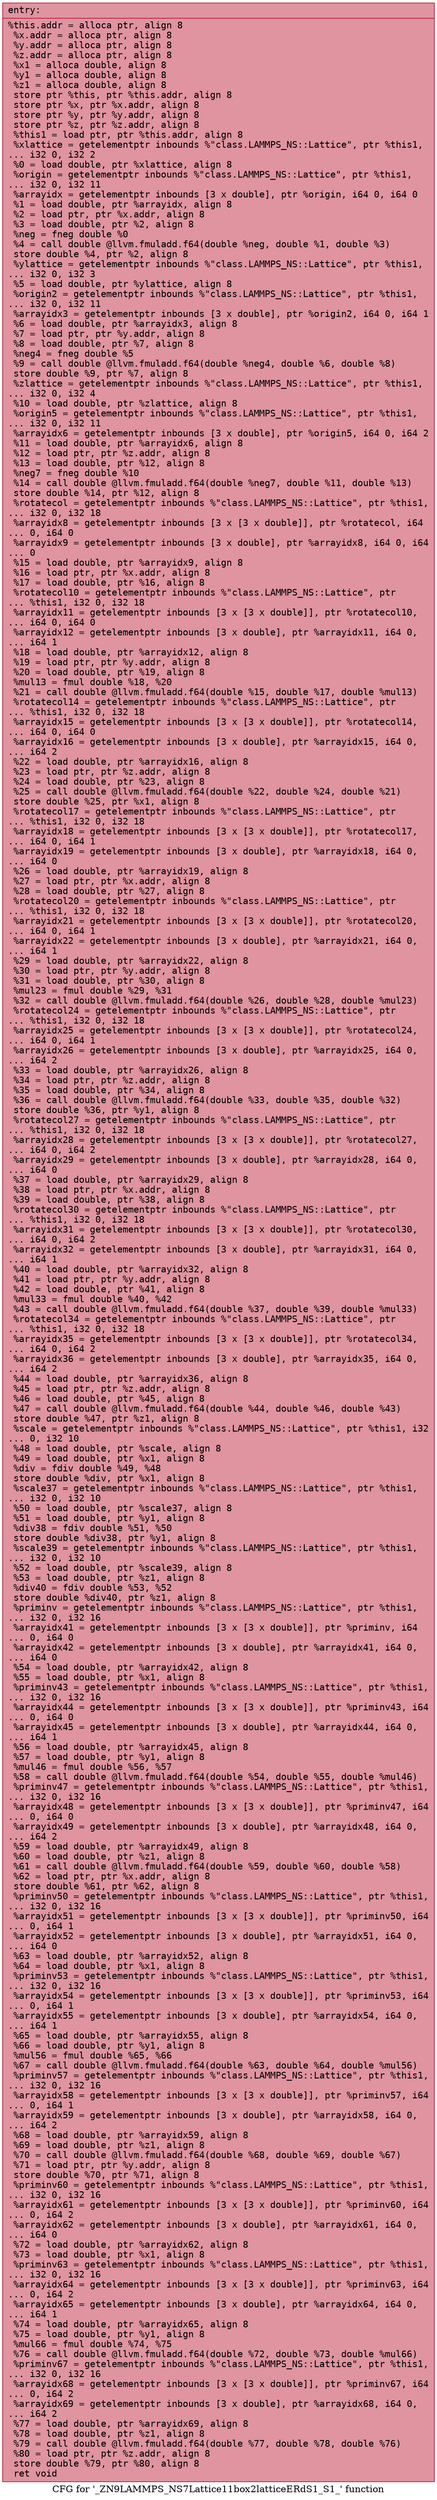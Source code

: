 digraph "CFG for '_ZN9LAMMPS_NS7Lattice11box2latticeERdS1_S1_' function" {
	label="CFG for '_ZN9LAMMPS_NS7Lattice11box2latticeERdS1_S1_' function";

	Node0x5642ff8d8cf0 [shape=record,color="#b70d28ff", style=filled, fillcolor="#b70d2870" fontname="Courier",label="{entry:\l|  %this.addr = alloca ptr, align 8\l  %x.addr = alloca ptr, align 8\l  %y.addr = alloca ptr, align 8\l  %z.addr = alloca ptr, align 8\l  %x1 = alloca double, align 8\l  %y1 = alloca double, align 8\l  %z1 = alloca double, align 8\l  store ptr %this, ptr %this.addr, align 8\l  store ptr %x, ptr %x.addr, align 8\l  store ptr %y, ptr %y.addr, align 8\l  store ptr %z, ptr %z.addr, align 8\l  %this1 = load ptr, ptr %this.addr, align 8\l  %xlattice = getelementptr inbounds %\"class.LAMMPS_NS::Lattice\", ptr %this1,\l... i32 0, i32 2\l  %0 = load double, ptr %xlattice, align 8\l  %origin = getelementptr inbounds %\"class.LAMMPS_NS::Lattice\", ptr %this1,\l... i32 0, i32 11\l  %arrayidx = getelementptr inbounds [3 x double], ptr %origin, i64 0, i64 0\l  %1 = load double, ptr %arrayidx, align 8\l  %2 = load ptr, ptr %x.addr, align 8\l  %3 = load double, ptr %2, align 8\l  %neg = fneg double %0\l  %4 = call double @llvm.fmuladd.f64(double %neg, double %1, double %3)\l  store double %4, ptr %2, align 8\l  %ylattice = getelementptr inbounds %\"class.LAMMPS_NS::Lattice\", ptr %this1,\l... i32 0, i32 3\l  %5 = load double, ptr %ylattice, align 8\l  %origin2 = getelementptr inbounds %\"class.LAMMPS_NS::Lattice\", ptr %this1,\l... i32 0, i32 11\l  %arrayidx3 = getelementptr inbounds [3 x double], ptr %origin2, i64 0, i64 1\l  %6 = load double, ptr %arrayidx3, align 8\l  %7 = load ptr, ptr %y.addr, align 8\l  %8 = load double, ptr %7, align 8\l  %neg4 = fneg double %5\l  %9 = call double @llvm.fmuladd.f64(double %neg4, double %6, double %8)\l  store double %9, ptr %7, align 8\l  %zlattice = getelementptr inbounds %\"class.LAMMPS_NS::Lattice\", ptr %this1,\l... i32 0, i32 4\l  %10 = load double, ptr %zlattice, align 8\l  %origin5 = getelementptr inbounds %\"class.LAMMPS_NS::Lattice\", ptr %this1,\l... i32 0, i32 11\l  %arrayidx6 = getelementptr inbounds [3 x double], ptr %origin5, i64 0, i64 2\l  %11 = load double, ptr %arrayidx6, align 8\l  %12 = load ptr, ptr %z.addr, align 8\l  %13 = load double, ptr %12, align 8\l  %neg7 = fneg double %10\l  %14 = call double @llvm.fmuladd.f64(double %neg7, double %11, double %13)\l  store double %14, ptr %12, align 8\l  %rotatecol = getelementptr inbounds %\"class.LAMMPS_NS::Lattice\", ptr %this1,\l... i32 0, i32 18\l  %arrayidx8 = getelementptr inbounds [3 x [3 x double]], ptr %rotatecol, i64\l... 0, i64 0\l  %arrayidx9 = getelementptr inbounds [3 x double], ptr %arrayidx8, i64 0, i64\l... 0\l  %15 = load double, ptr %arrayidx9, align 8\l  %16 = load ptr, ptr %x.addr, align 8\l  %17 = load double, ptr %16, align 8\l  %rotatecol10 = getelementptr inbounds %\"class.LAMMPS_NS::Lattice\", ptr\l... %this1, i32 0, i32 18\l  %arrayidx11 = getelementptr inbounds [3 x [3 x double]], ptr %rotatecol10,\l... i64 0, i64 0\l  %arrayidx12 = getelementptr inbounds [3 x double], ptr %arrayidx11, i64 0,\l... i64 1\l  %18 = load double, ptr %arrayidx12, align 8\l  %19 = load ptr, ptr %y.addr, align 8\l  %20 = load double, ptr %19, align 8\l  %mul13 = fmul double %18, %20\l  %21 = call double @llvm.fmuladd.f64(double %15, double %17, double %mul13)\l  %rotatecol14 = getelementptr inbounds %\"class.LAMMPS_NS::Lattice\", ptr\l... %this1, i32 0, i32 18\l  %arrayidx15 = getelementptr inbounds [3 x [3 x double]], ptr %rotatecol14,\l... i64 0, i64 0\l  %arrayidx16 = getelementptr inbounds [3 x double], ptr %arrayidx15, i64 0,\l... i64 2\l  %22 = load double, ptr %arrayidx16, align 8\l  %23 = load ptr, ptr %z.addr, align 8\l  %24 = load double, ptr %23, align 8\l  %25 = call double @llvm.fmuladd.f64(double %22, double %24, double %21)\l  store double %25, ptr %x1, align 8\l  %rotatecol17 = getelementptr inbounds %\"class.LAMMPS_NS::Lattice\", ptr\l... %this1, i32 0, i32 18\l  %arrayidx18 = getelementptr inbounds [3 x [3 x double]], ptr %rotatecol17,\l... i64 0, i64 1\l  %arrayidx19 = getelementptr inbounds [3 x double], ptr %arrayidx18, i64 0,\l... i64 0\l  %26 = load double, ptr %arrayidx19, align 8\l  %27 = load ptr, ptr %x.addr, align 8\l  %28 = load double, ptr %27, align 8\l  %rotatecol20 = getelementptr inbounds %\"class.LAMMPS_NS::Lattice\", ptr\l... %this1, i32 0, i32 18\l  %arrayidx21 = getelementptr inbounds [3 x [3 x double]], ptr %rotatecol20,\l... i64 0, i64 1\l  %arrayidx22 = getelementptr inbounds [3 x double], ptr %arrayidx21, i64 0,\l... i64 1\l  %29 = load double, ptr %arrayidx22, align 8\l  %30 = load ptr, ptr %y.addr, align 8\l  %31 = load double, ptr %30, align 8\l  %mul23 = fmul double %29, %31\l  %32 = call double @llvm.fmuladd.f64(double %26, double %28, double %mul23)\l  %rotatecol24 = getelementptr inbounds %\"class.LAMMPS_NS::Lattice\", ptr\l... %this1, i32 0, i32 18\l  %arrayidx25 = getelementptr inbounds [3 x [3 x double]], ptr %rotatecol24,\l... i64 0, i64 1\l  %arrayidx26 = getelementptr inbounds [3 x double], ptr %arrayidx25, i64 0,\l... i64 2\l  %33 = load double, ptr %arrayidx26, align 8\l  %34 = load ptr, ptr %z.addr, align 8\l  %35 = load double, ptr %34, align 8\l  %36 = call double @llvm.fmuladd.f64(double %33, double %35, double %32)\l  store double %36, ptr %y1, align 8\l  %rotatecol27 = getelementptr inbounds %\"class.LAMMPS_NS::Lattice\", ptr\l... %this1, i32 0, i32 18\l  %arrayidx28 = getelementptr inbounds [3 x [3 x double]], ptr %rotatecol27,\l... i64 0, i64 2\l  %arrayidx29 = getelementptr inbounds [3 x double], ptr %arrayidx28, i64 0,\l... i64 0\l  %37 = load double, ptr %arrayidx29, align 8\l  %38 = load ptr, ptr %x.addr, align 8\l  %39 = load double, ptr %38, align 8\l  %rotatecol30 = getelementptr inbounds %\"class.LAMMPS_NS::Lattice\", ptr\l... %this1, i32 0, i32 18\l  %arrayidx31 = getelementptr inbounds [3 x [3 x double]], ptr %rotatecol30,\l... i64 0, i64 2\l  %arrayidx32 = getelementptr inbounds [3 x double], ptr %arrayidx31, i64 0,\l... i64 1\l  %40 = load double, ptr %arrayidx32, align 8\l  %41 = load ptr, ptr %y.addr, align 8\l  %42 = load double, ptr %41, align 8\l  %mul33 = fmul double %40, %42\l  %43 = call double @llvm.fmuladd.f64(double %37, double %39, double %mul33)\l  %rotatecol34 = getelementptr inbounds %\"class.LAMMPS_NS::Lattice\", ptr\l... %this1, i32 0, i32 18\l  %arrayidx35 = getelementptr inbounds [3 x [3 x double]], ptr %rotatecol34,\l... i64 0, i64 2\l  %arrayidx36 = getelementptr inbounds [3 x double], ptr %arrayidx35, i64 0,\l... i64 2\l  %44 = load double, ptr %arrayidx36, align 8\l  %45 = load ptr, ptr %z.addr, align 8\l  %46 = load double, ptr %45, align 8\l  %47 = call double @llvm.fmuladd.f64(double %44, double %46, double %43)\l  store double %47, ptr %z1, align 8\l  %scale = getelementptr inbounds %\"class.LAMMPS_NS::Lattice\", ptr %this1, i32\l... 0, i32 10\l  %48 = load double, ptr %scale, align 8\l  %49 = load double, ptr %x1, align 8\l  %div = fdiv double %49, %48\l  store double %div, ptr %x1, align 8\l  %scale37 = getelementptr inbounds %\"class.LAMMPS_NS::Lattice\", ptr %this1,\l... i32 0, i32 10\l  %50 = load double, ptr %scale37, align 8\l  %51 = load double, ptr %y1, align 8\l  %div38 = fdiv double %51, %50\l  store double %div38, ptr %y1, align 8\l  %scale39 = getelementptr inbounds %\"class.LAMMPS_NS::Lattice\", ptr %this1,\l... i32 0, i32 10\l  %52 = load double, ptr %scale39, align 8\l  %53 = load double, ptr %z1, align 8\l  %div40 = fdiv double %53, %52\l  store double %div40, ptr %z1, align 8\l  %priminv = getelementptr inbounds %\"class.LAMMPS_NS::Lattice\", ptr %this1,\l... i32 0, i32 16\l  %arrayidx41 = getelementptr inbounds [3 x [3 x double]], ptr %priminv, i64\l... 0, i64 0\l  %arrayidx42 = getelementptr inbounds [3 x double], ptr %arrayidx41, i64 0,\l... i64 0\l  %54 = load double, ptr %arrayidx42, align 8\l  %55 = load double, ptr %x1, align 8\l  %priminv43 = getelementptr inbounds %\"class.LAMMPS_NS::Lattice\", ptr %this1,\l... i32 0, i32 16\l  %arrayidx44 = getelementptr inbounds [3 x [3 x double]], ptr %priminv43, i64\l... 0, i64 0\l  %arrayidx45 = getelementptr inbounds [3 x double], ptr %arrayidx44, i64 0,\l... i64 1\l  %56 = load double, ptr %arrayidx45, align 8\l  %57 = load double, ptr %y1, align 8\l  %mul46 = fmul double %56, %57\l  %58 = call double @llvm.fmuladd.f64(double %54, double %55, double %mul46)\l  %priminv47 = getelementptr inbounds %\"class.LAMMPS_NS::Lattice\", ptr %this1,\l... i32 0, i32 16\l  %arrayidx48 = getelementptr inbounds [3 x [3 x double]], ptr %priminv47, i64\l... 0, i64 0\l  %arrayidx49 = getelementptr inbounds [3 x double], ptr %arrayidx48, i64 0,\l... i64 2\l  %59 = load double, ptr %arrayidx49, align 8\l  %60 = load double, ptr %z1, align 8\l  %61 = call double @llvm.fmuladd.f64(double %59, double %60, double %58)\l  %62 = load ptr, ptr %x.addr, align 8\l  store double %61, ptr %62, align 8\l  %priminv50 = getelementptr inbounds %\"class.LAMMPS_NS::Lattice\", ptr %this1,\l... i32 0, i32 16\l  %arrayidx51 = getelementptr inbounds [3 x [3 x double]], ptr %priminv50, i64\l... 0, i64 1\l  %arrayidx52 = getelementptr inbounds [3 x double], ptr %arrayidx51, i64 0,\l... i64 0\l  %63 = load double, ptr %arrayidx52, align 8\l  %64 = load double, ptr %x1, align 8\l  %priminv53 = getelementptr inbounds %\"class.LAMMPS_NS::Lattice\", ptr %this1,\l... i32 0, i32 16\l  %arrayidx54 = getelementptr inbounds [3 x [3 x double]], ptr %priminv53, i64\l... 0, i64 1\l  %arrayidx55 = getelementptr inbounds [3 x double], ptr %arrayidx54, i64 0,\l... i64 1\l  %65 = load double, ptr %arrayidx55, align 8\l  %66 = load double, ptr %y1, align 8\l  %mul56 = fmul double %65, %66\l  %67 = call double @llvm.fmuladd.f64(double %63, double %64, double %mul56)\l  %priminv57 = getelementptr inbounds %\"class.LAMMPS_NS::Lattice\", ptr %this1,\l... i32 0, i32 16\l  %arrayidx58 = getelementptr inbounds [3 x [3 x double]], ptr %priminv57, i64\l... 0, i64 1\l  %arrayidx59 = getelementptr inbounds [3 x double], ptr %arrayidx58, i64 0,\l... i64 2\l  %68 = load double, ptr %arrayidx59, align 8\l  %69 = load double, ptr %z1, align 8\l  %70 = call double @llvm.fmuladd.f64(double %68, double %69, double %67)\l  %71 = load ptr, ptr %y.addr, align 8\l  store double %70, ptr %71, align 8\l  %priminv60 = getelementptr inbounds %\"class.LAMMPS_NS::Lattice\", ptr %this1,\l... i32 0, i32 16\l  %arrayidx61 = getelementptr inbounds [3 x [3 x double]], ptr %priminv60, i64\l... 0, i64 2\l  %arrayidx62 = getelementptr inbounds [3 x double], ptr %arrayidx61, i64 0,\l... i64 0\l  %72 = load double, ptr %arrayidx62, align 8\l  %73 = load double, ptr %x1, align 8\l  %priminv63 = getelementptr inbounds %\"class.LAMMPS_NS::Lattice\", ptr %this1,\l... i32 0, i32 16\l  %arrayidx64 = getelementptr inbounds [3 x [3 x double]], ptr %priminv63, i64\l... 0, i64 2\l  %arrayidx65 = getelementptr inbounds [3 x double], ptr %arrayidx64, i64 0,\l... i64 1\l  %74 = load double, ptr %arrayidx65, align 8\l  %75 = load double, ptr %y1, align 8\l  %mul66 = fmul double %74, %75\l  %76 = call double @llvm.fmuladd.f64(double %72, double %73, double %mul66)\l  %priminv67 = getelementptr inbounds %\"class.LAMMPS_NS::Lattice\", ptr %this1,\l... i32 0, i32 16\l  %arrayidx68 = getelementptr inbounds [3 x [3 x double]], ptr %priminv67, i64\l... 0, i64 2\l  %arrayidx69 = getelementptr inbounds [3 x double], ptr %arrayidx68, i64 0,\l... i64 2\l  %77 = load double, ptr %arrayidx69, align 8\l  %78 = load double, ptr %z1, align 8\l  %79 = call double @llvm.fmuladd.f64(double %77, double %78, double %76)\l  %80 = load ptr, ptr %z.addr, align 8\l  store double %79, ptr %80, align 8\l  ret void\l}"];
}
